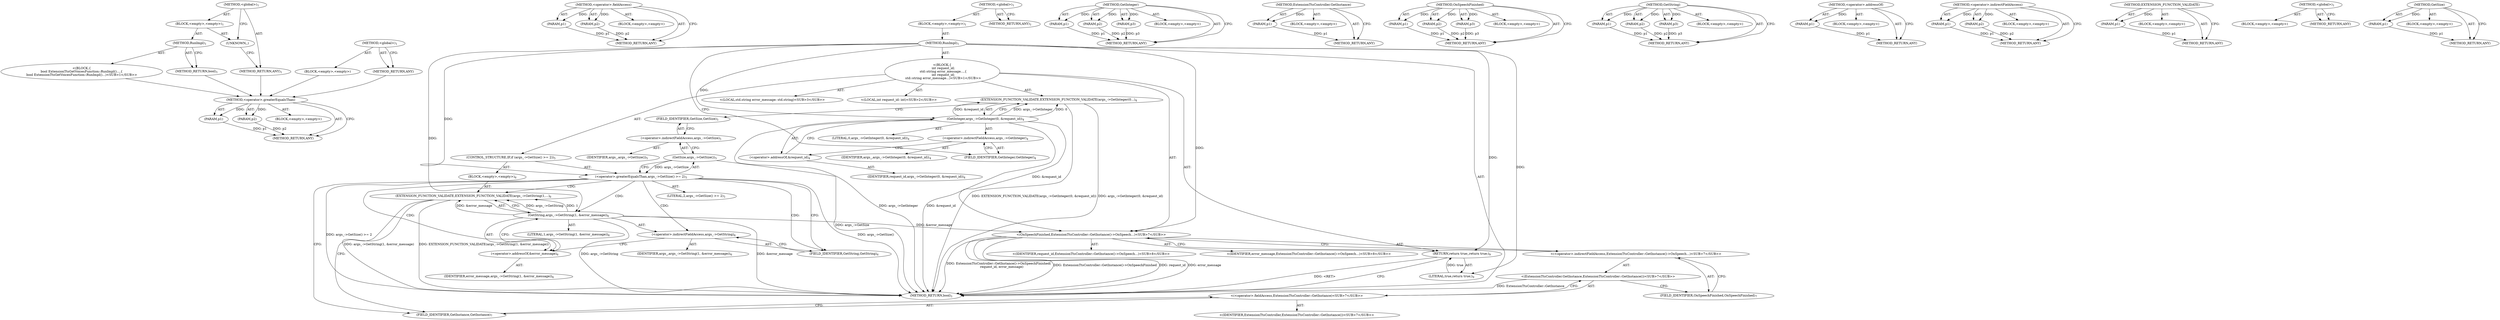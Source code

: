 digraph "&lt;global&gt;" {
vulnerable_87 [label=<(METHOD,&lt;operator&gt;.greaterEqualsThan)>];
vulnerable_88 [label=<(PARAM,p1)>];
vulnerable_89 [label=<(PARAM,p2)>];
vulnerable_90 [label=<(BLOCK,&lt;empty&gt;,&lt;empty&gt;)>];
vulnerable_91 [label=<(METHOD_RETURN,ANY)>];
vulnerable_112 [label=<(METHOD,&lt;operator&gt;.fieldAccess)>];
vulnerable_113 [label=<(PARAM,p1)>];
vulnerable_114 [label=<(PARAM,p2)>];
vulnerable_115 [label=<(BLOCK,&lt;empty&gt;,&lt;empty&gt;)>];
vulnerable_116 [label=<(METHOD_RETURN,ANY)>];
vulnerable_6 [label=<(METHOD,&lt;global&gt;)<SUB>1</SUB>>];
vulnerable_7 [label=<(BLOCK,&lt;empty&gt;,&lt;empty&gt;)<SUB>1</SUB>>];
vulnerable_8 [label=<(METHOD,RunImpl)<SUB>1</SUB>>];
vulnerable_9 [label="<(BLOCK,{
  int request_id;
  std::string error_message...,{
  int request_id;
  std::string error_message...)<SUB>1</SUB>>"];
vulnerable_10 [label="<(LOCAL,int request_id: int)<SUB>2</SUB>>"];
vulnerable_11 [label="<(LOCAL,std.string error_message: std.string)<SUB>3</SUB>>"];
vulnerable_12 [label=<(EXTENSION_FUNCTION_VALIDATE,EXTENSION_FUNCTION_VALIDATE(args_-&gt;GetInteger(0...)<SUB>4</SUB>>];
vulnerable_13 [label=<(GetInteger,args_-&gt;GetInteger(0, &amp;request_id))<SUB>4</SUB>>];
vulnerable_14 [label=<(&lt;operator&gt;.indirectFieldAccess,args_-&gt;GetInteger)<SUB>4</SUB>>];
vulnerable_15 [label=<(IDENTIFIER,args_,args_-&gt;GetInteger(0, &amp;request_id))<SUB>4</SUB>>];
vulnerable_16 [label=<(FIELD_IDENTIFIER,GetInteger,GetInteger)<SUB>4</SUB>>];
vulnerable_17 [label=<(LITERAL,0,args_-&gt;GetInteger(0, &amp;request_id))<SUB>4</SUB>>];
vulnerable_18 [label=<(&lt;operator&gt;.addressOf,&amp;request_id)<SUB>4</SUB>>];
vulnerable_19 [label=<(IDENTIFIER,request_id,args_-&gt;GetInteger(0, &amp;request_id))<SUB>4</SUB>>];
vulnerable_20 [label=<(CONTROL_STRUCTURE,IF,if (args_-&gt;GetSize() &gt;= 2))<SUB>5</SUB>>];
vulnerable_21 [label=<(&lt;operator&gt;.greaterEqualsThan,args_-&gt;GetSize() &gt;= 2)<SUB>5</SUB>>];
vulnerable_22 [label=<(GetSize,args_-&gt;GetSize())<SUB>5</SUB>>];
vulnerable_23 [label=<(&lt;operator&gt;.indirectFieldAccess,args_-&gt;GetSize)<SUB>5</SUB>>];
vulnerable_24 [label=<(IDENTIFIER,args_,args_-&gt;GetSize())<SUB>5</SUB>>];
vulnerable_25 [label=<(FIELD_IDENTIFIER,GetSize,GetSize)<SUB>5</SUB>>];
vulnerable_26 [label=<(LITERAL,2,args_-&gt;GetSize() &gt;= 2)<SUB>5</SUB>>];
vulnerable_27 [label=<(BLOCK,&lt;empty&gt;,&lt;empty&gt;)<SUB>6</SUB>>];
vulnerable_28 [label=<(EXTENSION_FUNCTION_VALIDATE,EXTENSION_FUNCTION_VALIDATE(args_-&gt;GetString(1,...)<SUB>6</SUB>>];
vulnerable_29 [label=<(GetString,args_-&gt;GetString(1, &amp;error_message))<SUB>6</SUB>>];
vulnerable_30 [label=<(&lt;operator&gt;.indirectFieldAccess,args_-&gt;GetString)<SUB>6</SUB>>];
vulnerable_31 [label=<(IDENTIFIER,args_,args_-&gt;GetString(1, &amp;error_message))<SUB>6</SUB>>];
vulnerable_32 [label=<(FIELD_IDENTIFIER,GetString,GetString)<SUB>6</SUB>>];
vulnerable_33 [label=<(LITERAL,1,args_-&gt;GetString(1, &amp;error_message))<SUB>6</SUB>>];
vulnerable_34 [label=<(&lt;operator&gt;.addressOf,&amp;error_message)<SUB>6</SUB>>];
vulnerable_35 [label=<(IDENTIFIER,error_message,args_-&gt;GetString(1, &amp;error_message))<SUB>6</SUB>>];
vulnerable_36 [label="<(OnSpeechFinished,ExtensionTtsController::GetInstance()-&gt;OnSpeech...)<SUB>7</SUB>>"];
vulnerable_37 [label="<(&lt;operator&gt;.indirectFieldAccess,ExtensionTtsController::GetInstance()-&gt;OnSpeech...)<SUB>7</SUB>>"];
vulnerable_38 [label="<(ExtensionTtsController.GetInstance,ExtensionTtsController::GetInstance())<SUB>7</SUB>>"];
vulnerable_39 [label="<(&lt;operator&gt;.fieldAccess,ExtensionTtsController::GetInstance)<SUB>7</SUB>>"];
vulnerable_40 [label="<(IDENTIFIER,ExtensionTtsController,ExtensionTtsController::GetInstance())<SUB>7</SUB>>"];
vulnerable_41 [label=<(FIELD_IDENTIFIER,GetInstance,GetInstance)<SUB>7</SUB>>];
vulnerable_42 [label=<(FIELD_IDENTIFIER,OnSpeechFinished,OnSpeechFinished)<SUB>7</SUB>>];
vulnerable_43 [label="<(IDENTIFIER,request_id,ExtensionTtsController::GetInstance()-&gt;OnSpeech...)<SUB>8</SUB>>"];
vulnerable_44 [label="<(IDENTIFIER,error_message,ExtensionTtsController::GetInstance()-&gt;OnSpeech...)<SUB>8</SUB>>"];
vulnerable_45 [label=<(RETURN,return true;,return true;)<SUB>9</SUB>>];
vulnerable_46 [label=<(LITERAL,true,return true;)<SUB>9</SUB>>];
vulnerable_47 [label=<(METHOD_RETURN,bool)<SUB>1</SUB>>];
vulnerable_49 [label=<(METHOD_RETURN,ANY)<SUB>1</SUB>>];
vulnerable_72 [label=<(METHOD,GetInteger)>];
vulnerable_73 [label=<(PARAM,p1)>];
vulnerable_74 [label=<(PARAM,p2)>];
vulnerable_75 [label=<(PARAM,p3)>];
vulnerable_76 [label=<(BLOCK,&lt;empty&gt;,&lt;empty&gt;)>];
vulnerable_77 [label=<(METHOD_RETURN,ANY)>];
vulnerable_108 [label=<(METHOD,ExtensionTtsController.GetInstance)>];
vulnerable_109 [label=<(PARAM,p1)>];
vulnerable_110 [label=<(BLOCK,&lt;empty&gt;,&lt;empty&gt;)>];
vulnerable_111 [label=<(METHOD_RETURN,ANY)>];
vulnerable_102 [label=<(METHOD,OnSpeechFinished)>];
vulnerable_103 [label=<(PARAM,p1)>];
vulnerable_104 [label=<(PARAM,p2)>];
vulnerable_105 [label=<(PARAM,p3)>];
vulnerable_106 [label=<(BLOCK,&lt;empty&gt;,&lt;empty&gt;)>];
vulnerable_107 [label=<(METHOD_RETURN,ANY)>];
vulnerable_96 [label=<(METHOD,GetString)>];
vulnerable_97 [label=<(PARAM,p1)>];
vulnerable_98 [label=<(PARAM,p2)>];
vulnerable_99 [label=<(PARAM,p3)>];
vulnerable_100 [label=<(BLOCK,&lt;empty&gt;,&lt;empty&gt;)>];
vulnerable_101 [label=<(METHOD_RETURN,ANY)>];
vulnerable_83 [label=<(METHOD,&lt;operator&gt;.addressOf)>];
vulnerable_84 [label=<(PARAM,p1)>];
vulnerable_85 [label=<(BLOCK,&lt;empty&gt;,&lt;empty&gt;)>];
vulnerable_86 [label=<(METHOD_RETURN,ANY)>];
vulnerable_78 [label=<(METHOD,&lt;operator&gt;.indirectFieldAccess)>];
vulnerable_79 [label=<(PARAM,p1)>];
vulnerable_80 [label=<(PARAM,p2)>];
vulnerable_81 [label=<(BLOCK,&lt;empty&gt;,&lt;empty&gt;)>];
vulnerable_82 [label=<(METHOD_RETURN,ANY)>];
vulnerable_68 [label=<(METHOD,EXTENSION_FUNCTION_VALIDATE)>];
vulnerable_69 [label=<(PARAM,p1)>];
vulnerable_70 [label=<(BLOCK,&lt;empty&gt;,&lt;empty&gt;)>];
vulnerable_71 [label=<(METHOD_RETURN,ANY)>];
vulnerable_62 [label=<(METHOD,&lt;global&gt;)<SUB>1</SUB>>];
vulnerable_63 [label=<(BLOCK,&lt;empty&gt;,&lt;empty&gt;)>];
vulnerable_64 [label=<(METHOD_RETURN,ANY)>];
vulnerable_92 [label=<(METHOD,GetSize)>];
vulnerable_93 [label=<(PARAM,p1)>];
vulnerable_94 [label=<(BLOCK,&lt;empty&gt;,&lt;empty&gt;)>];
vulnerable_95 [label=<(METHOD_RETURN,ANY)>];
fixed_6 [label=<(METHOD,&lt;global&gt;)<SUB>1</SUB>>];
fixed_7 [label=<(BLOCK,&lt;empty&gt;,&lt;empty&gt;)<SUB>1</SUB>>];
fixed_8 [label=<(METHOD,RunImpl)<SUB>1</SUB>>];
fixed_9 [label="<(BLOCK,{
bool ExtensionTtsGetVoicesFunction::RunImpl()...,{
bool ExtensionTtsGetVoicesFunction::RunImpl()...)<SUB>1</SUB>>"];
fixed_10 [label=<(METHOD_RETURN,bool)<SUB>1</SUB>>];
fixed_12 [label=<(UNKNOWN,,)>];
fixed_13 [label=<(METHOD_RETURN,ANY)<SUB>1</SUB>>];
fixed_22 [label=<(METHOD,&lt;global&gt;)<SUB>1</SUB>>];
fixed_23 [label=<(BLOCK,&lt;empty&gt;,&lt;empty&gt;)>];
fixed_24 [label=<(METHOD_RETURN,ANY)>];
vulnerable_87 -> vulnerable_88  [key=0, label="AST: "];
vulnerable_87 -> vulnerable_88  [key=1, label="DDG: "];
vulnerable_87 -> vulnerable_90  [key=0, label="AST: "];
vulnerable_87 -> vulnerable_89  [key=0, label="AST: "];
vulnerable_87 -> vulnerable_89  [key=1, label="DDG: "];
vulnerable_87 -> vulnerable_91  [key=0, label="AST: "];
vulnerable_87 -> vulnerable_91  [key=1, label="CFG: "];
vulnerable_88 -> vulnerable_91  [key=0, label="DDG: p1"];
vulnerable_89 -> vulnerable_91  [key=0, label="DDG: p2"];
vulnerable_112 -> vulnerable_113  [key=0, label="AST: "];
vulnerable_112 -> vulnerable_113  [key=1, label="DDG: "];
vulnerable_112 -> vulnerable_115  [key=0, label="AST: "];
vulnerable_112 -> vulnerable_114  [key=0, label="AST: "];
vulnerable_112 -> vulnerable_114  [key=1, label="DDG: "];
vulnerable_112 -> vulnerable_116  [key=0, label="AST: "];
vulnerable_112 -> vulnerable_116  [key=1, label="CFG: "];
vulnerable_113 -> vulnerable_116  [key=0, label="DDG: p1"];
vulnerable_114 -> vulnerable_116  [key=0, label="DDG: p2"];
vulnerable_6 -> vulnerable_7  [key=0, label="AST: "];
vulnerable_6 -> vulnerable_49  [key=0, label="AST: "];
vulnerable_6 -> vulnerable_49  [key=1, label="CFG: "];
vulnerable_7 -> vulnerable_8  [key=0, label="AST: "];
vulnerable_8 -> vulnerable_9  [key=0, label="AST: "];
vulnerable_8 -> vulnerable_47  [key=0, label="AST: "];
vulnerable_8 -> vulnerable_16  [key=0, label="CFG: "];
vulnerable_8 -> vulnerable_45  [key=0, label="DDG: "];
vulnerable_8 -> vulnerable_36  [key=0, label="DDG: "];
vulnerable_8 -> vulnerable_46  [key=0, label="DDG: "];
vulnerable_8 -> vulnerable_13  [key=0, label="DDG: "];
vulnerable_8 -> vulnerable_21  [key=0, label="DDG: "];
vulnerable_8 -> vulnerable_29  [key=0, label="DDG: "];
vulnerable_9 -> vulnerable_10  [key=0, label="AST: "];
vulnerable_9 -> vulnerable_11  [key=0, label="AST: "];
vulnerable_9 -> vulnerable_12  [key=0, label="AST: "];
vulnerable_9 -> vulnerable_20  [key=0, label="AST: "];
vulnerable_9 -> vulnerable_36  [key=0, label="AST: "];
vulnerable_9 -> vulnerable_45  [key=0, label="AST: "];
vulnerable_12 -> vulnerable_13  [key=0, label="AST: "];
vulnerable_12 -> vulnerable_25  [key=0, label="CFG: "];
vulnerable_12 -> vulnerable_47  [key=0, label="DDG: args_-&gt;GetInteger(0, &amp;request_id)"];
vulnerable_12 -> vulnerable_47  [key=1, label="DDG: EXTENSION_FUNCTION_VALIDATE(args_-&gt;GetInteger(0, &amp;request_id))"];
vulnerable_13 -> vulnerable_14  [key=0, label="AST: "];
vulnerable_13 -> vulnerable_17  [key=0, label="AST: "];
vulnerable_13 -> vulnerable_18  [key=0, label="AST: "];
vulnerable_13 -> vulnerable_12  [key=0, label="CFG: "];
vulnerable_13 -> vulnerable_12  [key=1, label="DDG: args_-&gt;GetInteger"];
vulnerable_13 -> vulnerable_12  [key=2, label="DDG: 0"];
vulnerable_13 -> vulnerable_12  [key=3, label="DDG: &amp;request_id"];
vulnerable_13 -> vulnerable_47  [key=0, label="DDG: args_-&gt;GetInteger"];
vulnerable_13 -> vulnerable_47  [key=1, label="DDG: &amp;request_id"];
vulnerable_13 -> vulnerable_36  [key=0, label="DDG: &amp;request_id"];
vulnerable_14 -> vulnerable_15  [key=0, label="AST: "];
vulnerable_14 -> vulnerable_16  [key=0, label="AST: "];
vulnerable_14 -> vulnerable_18  [key=0, label="CFG: "];
vulnerable_16 -> vulnerable_14  [key=0, label="CFG: "];
vulnerable_18 -> vulnerable_19  [key=0, label="AST: "];
vulnerable_18 -> vulnerable_13  [key=0, label="CFG: "];
vulnerable_20 -> vulnerable_21  [key=0, label="AST: "];
vulnerable_20 -> vulnerable_27  [key=0, label="AST: "];
vulnerable_21 -> vulnerable_22  [key=0, label="AST: "];
vulnerable_21 -> vulnerable_26  [key=0, label="AST: "];
vulnerable_21 -> vulnerable_32  [key=0, label="CFG: "];
vulnerable_21 -> vulnerable_32  [key=1, label="CDG: "];
vulnerable_21 -> vulnerable_41  [key=0, label="CFG: "];
vulnerable_21 -> vulnerable_47  [key=0, label="DDG: args_-&gt;GetSize()"];
vulnerable_21 -> vulnerable_47  [key=1, label="DDG: args_-&gt;GetSize() &gt;= 2"];
vulnerable_21 -> vulnerable_30  [key=0, label="CDG: "];
vulnerable_21 -> vulnerable_29  [key=0, label="CDG: "];
vulnerable_21 -> vulnerable_34  [key=0, label="CDG: "];
vulnerable_21 -> vulnerable_28  [key=0, label="CDG: "];
vulnerable_22 -> vulnerable_23  [key=0, label="AST: "];
vulnerable_22 -> vulnerable_21  [key=0, label="CFG: "];
vulnerable_22 -> vulnerable_21  [key=1, label="DDG: args_-&gt;GetSize"];
vulnerable_22 -> vulnerable_47  [key=0, label="DDG: args_-&gt;GetSize"];
vulnerable_23 -> vulnerable_24  [key=0, label="AST: "];
vulnerable_23 -> vulnerable_25  [key=0, label="AST: "];
vulnerable_23 -> vulnerable_22  [key=0, label="CFG: "];
vulnerable_25 -> vulnerable_23  [key=0, label="CFG: "];
vulnerable_27 -> vulnerable_28  [key=0, label="AST: "];
vulnerable_28 -> vulnerable_29  [key=0, label="AST: "];
vulnerable_28 -> vulnerable_41  [key=0, label="CFG: "];
vulnerable_28 -> vulnerable_47  [key=0, label="DDG: args_-&gt;GetString(1, &amp;error_message)"];
vulnerable_28 -> vulnerable_47  [key=1, label="DDG: EXTENSION_FUNCTION_VALIDATE(args_-&gt;GetString(1, &amp;error_message))"];
vulnerable_29 -> vulnerable_30  [key=0, label="AST: "];
vulnerable_29 -> vulnerable_33  [key=0, label="AST: "];
vulnerable_29 -> vulnerable_34  [key=0, label="AST: "];
vulnerable_29 -> vulnerable_28  [key=0, label="CFG: "];
vulnerable_29 -> vulnerable_28  [key=1, label="DDG: args_-&gt;GetString"];
vulnerable_29 -> vulnerable_28  [key=2, label="DDG: 1"];
vulnerable_29 -> vulnerable_28  [key=3, label="DDG: &amp;error_message"];
vulnerable_29 -> vulnerable_47  [key=0, label="DDG: args_-&gt;GetString"];
vulnerable_29 -> vulnerable_47  [key=1, label="DDG: &amp;error_message"];
vulnerable_29 -> vulnerable_36  [key=0, label="DDG: &amp;error_message"];
vulnerable_30 -> vulnerable_31  [key=0, label="AST: "];
vulnerable_30 -> vulnerable_32  [key=0, label="AST: "];
vulnerable_30 -> vulnerable_34  [key=0, label="CFG: "];
vulnerable_32 -> vulnerable_30  [key=0, label="CFG: "];
vulnerable_34 -> vulnerable_35  [key=0, label="AST: "];
vulnerable_34 -> vulnerable_29  [key=0, label="CFG: "];
vulnerable_36 -> vulnerable_37  [key=0, label="AST: "];
vulnerable_36 -> vulnerable_43  [key=0, label="AST: "];
vulnerable_36 -> vulnerable_44  [key=0, label="AST: "];
vulnerable_36 -> vulnerable_45  [key=0, label="CFG: "];
vulnerable_36 -> vulnerable_47  [key=0, label="DDG: ExtensionTtsController::GetInstance()-&gt;OnSpeechFinished"];
vulnerable_36 -> vulnerable_47  [key=1, label="DDG: request_id"];
vulnerable_36 -> vulnerable_47  [key=2, label="DDG: error_message"];
vulnerable_36 -> vulnerable_47  [key=3, label="DDG: ExtensionTtsController::GetInstance()-&gt;OnSpeechFinished(
      request_id, error_message)"];
vulnerable_37 -> vulnerable_38  [key=0, label="AST: "];
vulnerable_37 -> vulnerable_42  [key=0, label="AST: "];
vulnerable_37 -> vulnerable_36  [key=0, label="CFG: "];
vulnerable_38 -> vulnerable_39  [key=0, label="AST: "];
vulnerable_38 -> vulnerable_42  [key=0, label="CFG: "];
vulnerable_38 -> vulnerable_47  [key=0, label="DDG: ExtensionTtsController::GetInstance"];
vulnerable_39 -> vulnerable_40  [key=0, label="AST: "];
vulnerable_39 -> vulnerable_41  [key=0, label="AST: "];
vulnerable_39 -> vulnerable_38  [key=0, label="CFG: "];
vulnerable_41 -> vulnerable_39  [key=0, label="CFG: "];
vulnerable_42 -> vulnerable_37  [key=0, label="CFG: "];
vulnerable_45 -> vulnerable_46  [key=0, label="AST: "];
vulnerable_45 -> vulnerable_47  [key=0, label="CFG: "];
vulnerable_45 -> vulnerable_47  [key=1, label="DDG: &lt;RET&gt;"];
vulnerable_46 -> vulnerable_45  [key=0, label="DDG: true"];
vulnerable_72 -> vulnerable_73  [key=0, label="AST: "];
vulnerable_72 -> vulnerable_73  [key=1, label="DDG: "];
vulnerable_72 -> vulnerable_76  [key=0, label="AST: "];
vulnerable_72 -> vulnerable_74  [key=0, label="AST: "];
vulnerable_72 -> vulnerable_74  [key=1, label="DDG: "];
vulnerable_72 -> vulnerable_77  [key=0, label="AST: "];
vulnerable_72 -> vulnerable_77  [key=1, label="CFG: "];
vulnerable_72 -> vulnerable_75  [key=0, label="AST: "];
vulnerable_72 -> vulnerable_75  [key=1, label="DDG: "];
vulnerable_73 -> vulnerable_77  [key=0, label="DDG: p1"];
vulnerable_74 -> vulnerable_77  [key=0, label="DDG: p2"];
vulnerable_75 -> vulnerable_77  [key=0, label="DDG: p3"];
vulnerable_108 -> vulnerable_109  [key=0, label="AST: "];
vulnerable_108 -> vulnerable_109  [key=1, label="DDG: "];
vulnerable_108 -> vulnerable_110  [key=0, label="AST: "];
vulnerable_108 -> vulnerable_111  [key=0, label="AST: "];
vulnerable_108 -> vulnerable_111  [key=1, label="CFG: "];
vulnerable_109 -> vulnerable_111  [key=0, label="DDG: p1"];
vulnerable_102 -> vulnerable_103  [key=0, label="AST: "];
vulnerable_102 -> vulnerable_103  [key=1, label="DDG: "];
vulnerable_102 -> vulnerable_106  [key=0, label="AST: "];
vulnerable_102 -> vulnerable_104  [key=0, label="AST: "];
vulnerable_102 -> vulnerable_104  [key=1, label="DDG: "];
vulnerable_102 -> vulnerable_107  [key=0, label="AST: "];
vulnerable_102 -> vulnerable_107  [key=1, label="CFG: "];
vulnerable_102 -> vulnerable_105  [key=0, label="AST: "];
vulnerable_102 -> vulnerable_105  [key=1, label="DDG: "];
vulnerable_103 -> vulnerable_107  [key=0, label="DDG: p1"];
vulnerable_104 -> vulnerable_107  [key=0, label="DDG: p2"];
vulnerable_105 -> vulnerable_107  [key=0, label="DDG: p3"];
vulnerable_96 -> vulnerable_97  [key=0, label="AST: "];
vulnerable_96 -> vulnerable_97  [key=1, label="DDG: "];
vulnerable_96 -> vulnerable_100  [key=0, label="AST: "];
vulnerable_96 -> vulnerable_98  [key=0, label="AST: "];
vulnerable_96 -> vulnerable_98  [key=1, label="DDG: "];
vulnerable_96 -> vulnerable_101  [key=0, label="AST: "];
vulnerable_96 -> vulnerable_101  [key=1, label="CFG: "];
vulnerable_96 -> vulnerable_99  [key=0, label="AST: "];
vulnerable_96 -> vulnerable_99  [key=1, label="DDG: "];
vulnerable_97 -> vulnerable_101  [key=0, label="DDG: p1"];
vulnerable_98 -> vulnerable_101  [key=0, label="DDG: p2"];
vulnerable_99 -> vulnerable_101  [key=0, label="DDG: p3"];
vulnerable_83 -> vulnerable_84  [key=0, label="AST: "];
vulnerable_83 -> vulnerable_84  [key=1, label="DDG: "];
vulnerable_83 -> vulnerable_85  [key=0, label="AST: "];
vulnerable_83 -> vulnerable_86  [key=0, label="AST: "];
vulnerable_83 -> vulnerable_86  [key=1, label="CFG: "];
vulnerable_84 -> vulnerable_86  [key=0, label="DDG: p1"];
vulnerable_78 -> vulnerable_79  [key=0, label="AST: "];
vulnerable_78 -> vulnerable_79  [key=1, label="DDG: "];
vulnerable_78 -> vulnerable_81  [key=0, label="AST: "];
vulnerable_78 -> vulnerable_80  [key=0, label="AST: "];
vulnerable_78 -> vulnerable_80  [key=1, label="DDG: "];
vulnerable_78 -> vulnerable_82  [key=0, label="AST: "];
vulnerable_78 -> vulnerable_82  [key=1, label="CFG: "];
vulnerable_79 -> vulnerable_82  [key=0, label="DDG: p1"];
vulnerable_80 -> vulnerable_82  [key=0, label="DDG: p2"];
vulnerable_68 -> vulnerable_69  [key=0, label="AST: "];
vulnerable_68 -> vulnerable_69  [key=1, label="DDG: "];
vulnerable_68 -> vulnerable_70  [key=0, label="AST: "];
vulnerable_68 -> vulnerable_71  [key=0, label="AST: "];
vulnerable_68 -> vulnerable_71  [key=1, label="CFG: "];
vulnerable_69 -> vulnerable_71  [key=0, label="DDG: p1"];
vulnerable_62 -> vulnerable_63  [key=0, label="AST: "];
vulnerable_62 -> vulnerable_64  [key=0, label="AST: "];
vulnerable_62 -> vulnerable_64  [key=1, label="CFG: "];
vulnerable_92 -> vulnerable_93  [key=0, label="AST: "];
vulnerable_92 -> vulnerable_93  [key=1, label="DDG: "];
vulnerable_92 -> vulnerable_94  [key=0, label="AST: "];
vulnerable_92 -> vulnerable_95  [key=0, label="AST: "];
vulnerable_92 -> vulnerable_95  [key=1, label="CFG: "];
vulnerable_93 -> vulnerable_95  [key=0, label="DDG: p1"];
fixed_6 -> fixed_7  [key=0, label="AST: "];
fixed_6 -> fixed_13  [key=0, label="AST: "];
fixed_6 -> fixed_12  [key=0, label="CFG: "];
fixed_7 -> fixed_8  [key=0, label="AST: "];
fixed_7 -> fixed_12  [key=0, label="AST: "];
fixed_8 -> fixed_9  [key=0, label="AST: "];
fixed_8 -> fixed_10  [key=0, label="AST: "];
fixed_8 -> fixed_10  [key=1, label="CFG: "];
fixed_9 -> vulnerable_87  [key=0];
fixed_10 -> vulnerable_87  [key=0];
fixed_12 -> fixed_13  [key=0, label="CFG: "];
fixed_13 -> vulnerable_87  [key=0];
fixed_22 -> fixed_23  [key=0, label="AST: "];
fixed_22 -> fixed_24  [key=0, label="AST: "];
fixed_22 -> fixed_24  [key=1, label="CFG: "];
fixed_23 -> vulnerable_87  [key=0];
fixed_24 -> vulnerable_87  [key=0];
}
